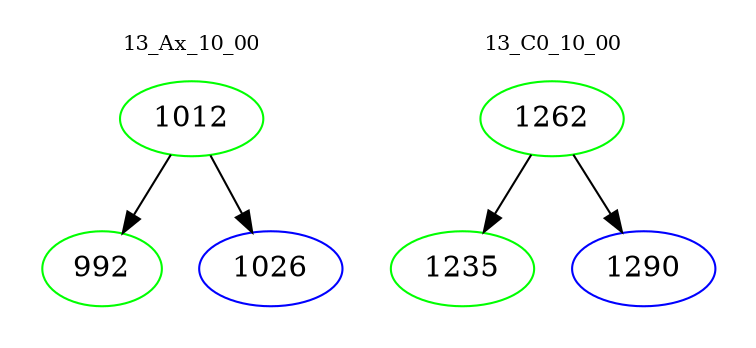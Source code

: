 digraph{
subgraph cluster_0 {
color = white
label = "13_Ax_10_00";
fontsize=10;
T0_1012 [label="1012", color="green"]
T0_1012 -> T0_992 [color="black"]
T0_992 [label="992", color="green"]
T0_1012 -> T0_1026 [color="black"]
T0_1026 [label="1026", color="blue"]
}
subgraph cluster_1 {
color = white
label = "13_C0_10_00";
fontsize=10;
T1_1262 [label="1262", color="green"]
T1_1262 -> T1_1235 [color="black"]
T1_1235 [label="1235", color="green"]
T1_1262 -> T1_1290 [color="black"]
T1_1290 [label="1290", color="blue"]
}
}
